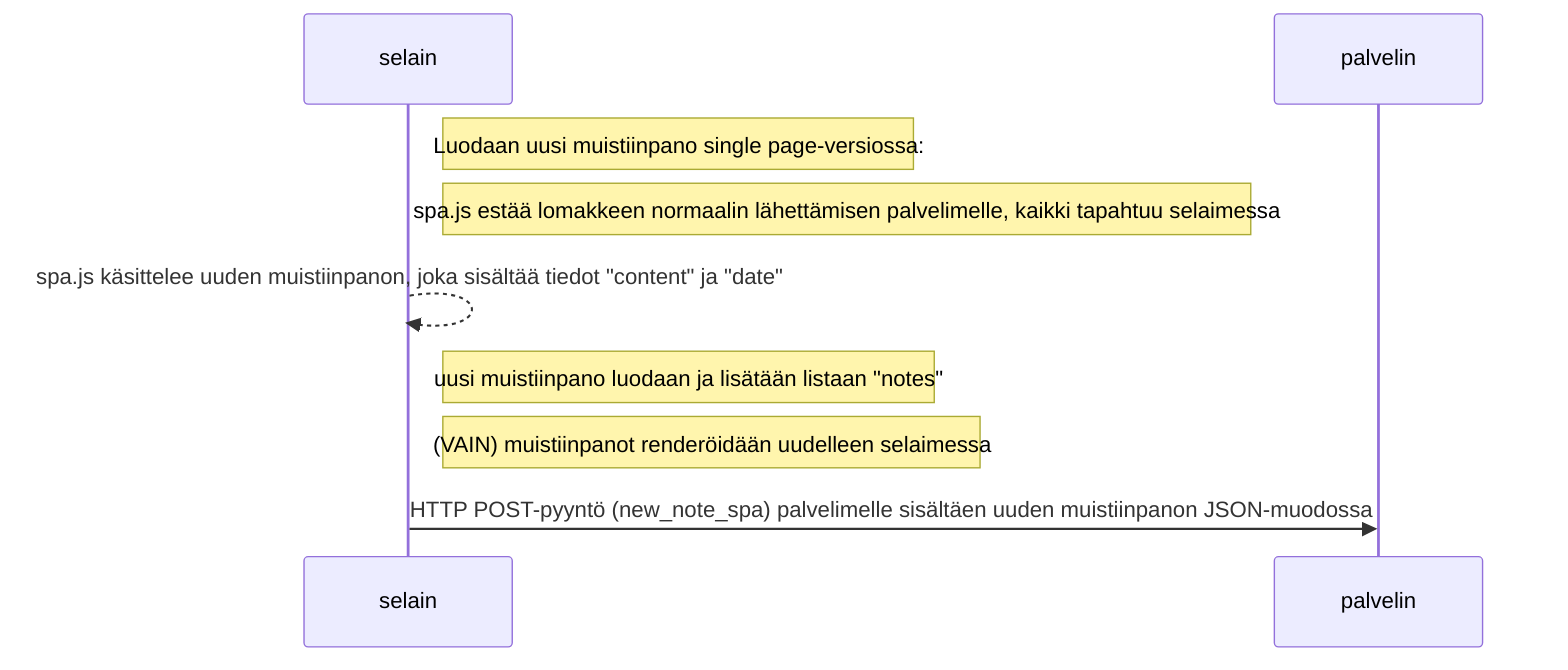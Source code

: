 sequenceDiagram
    participant selain
    participant palvelin

    note right of selain: Luodaan uusi muistiinpano single page-versiossa:
    note right of selain: spa.js estää lomakkeen normaalin lähettämisen palvelimelle, kaikki tapahtuu selaimessa
    selain-->>selain: spa.js käsittelee uuden muistiinpanon, joka sisältää tiedot "content" ja "date"
    note right of selain: uusi muistiinpano luodaan ja lisätään listaan "notes"
    note right of selain: (VAIN) muistiinpanot renderöidään uudelleen selaimessa
    selain->>palvelin: HTTP POST-pyyntö (new_note_spa) palvelimelle sisältäen uuden muistiinpanon JSON-muodossa